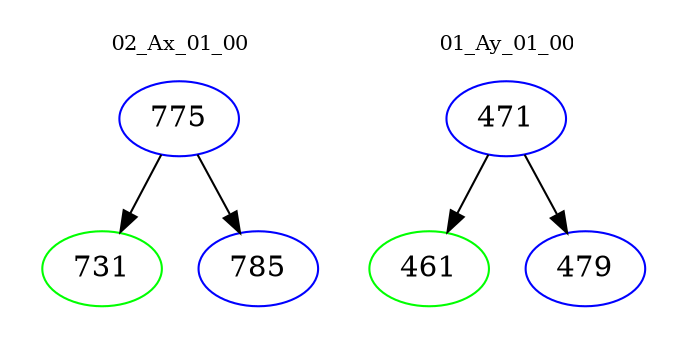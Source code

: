digraph{
subgraph cluster_0 {
color = white
label = "02_Ax_01_00";
fontsize=10;
T0_775 [label="775", color="blue"]
T0_775 -> T0_731 [color="black"]
T0_731 [label="731", color="green"]
T0_775 -> T0_785 [color="black"]
T0_785 [label="785", color="blue"]
}
subgraph cluster_1 {
color = white
label = "01_Ay_01_00";
fontsize=10;
T1_471 [label="471", color="blue"]
T1_471 -> T1_461 [color="black"]
T1_461 [label="461", color="green"]
T1_471 -> T1_479 [color="black"]
T1_479 [label="479", color="blue"]
}
}
